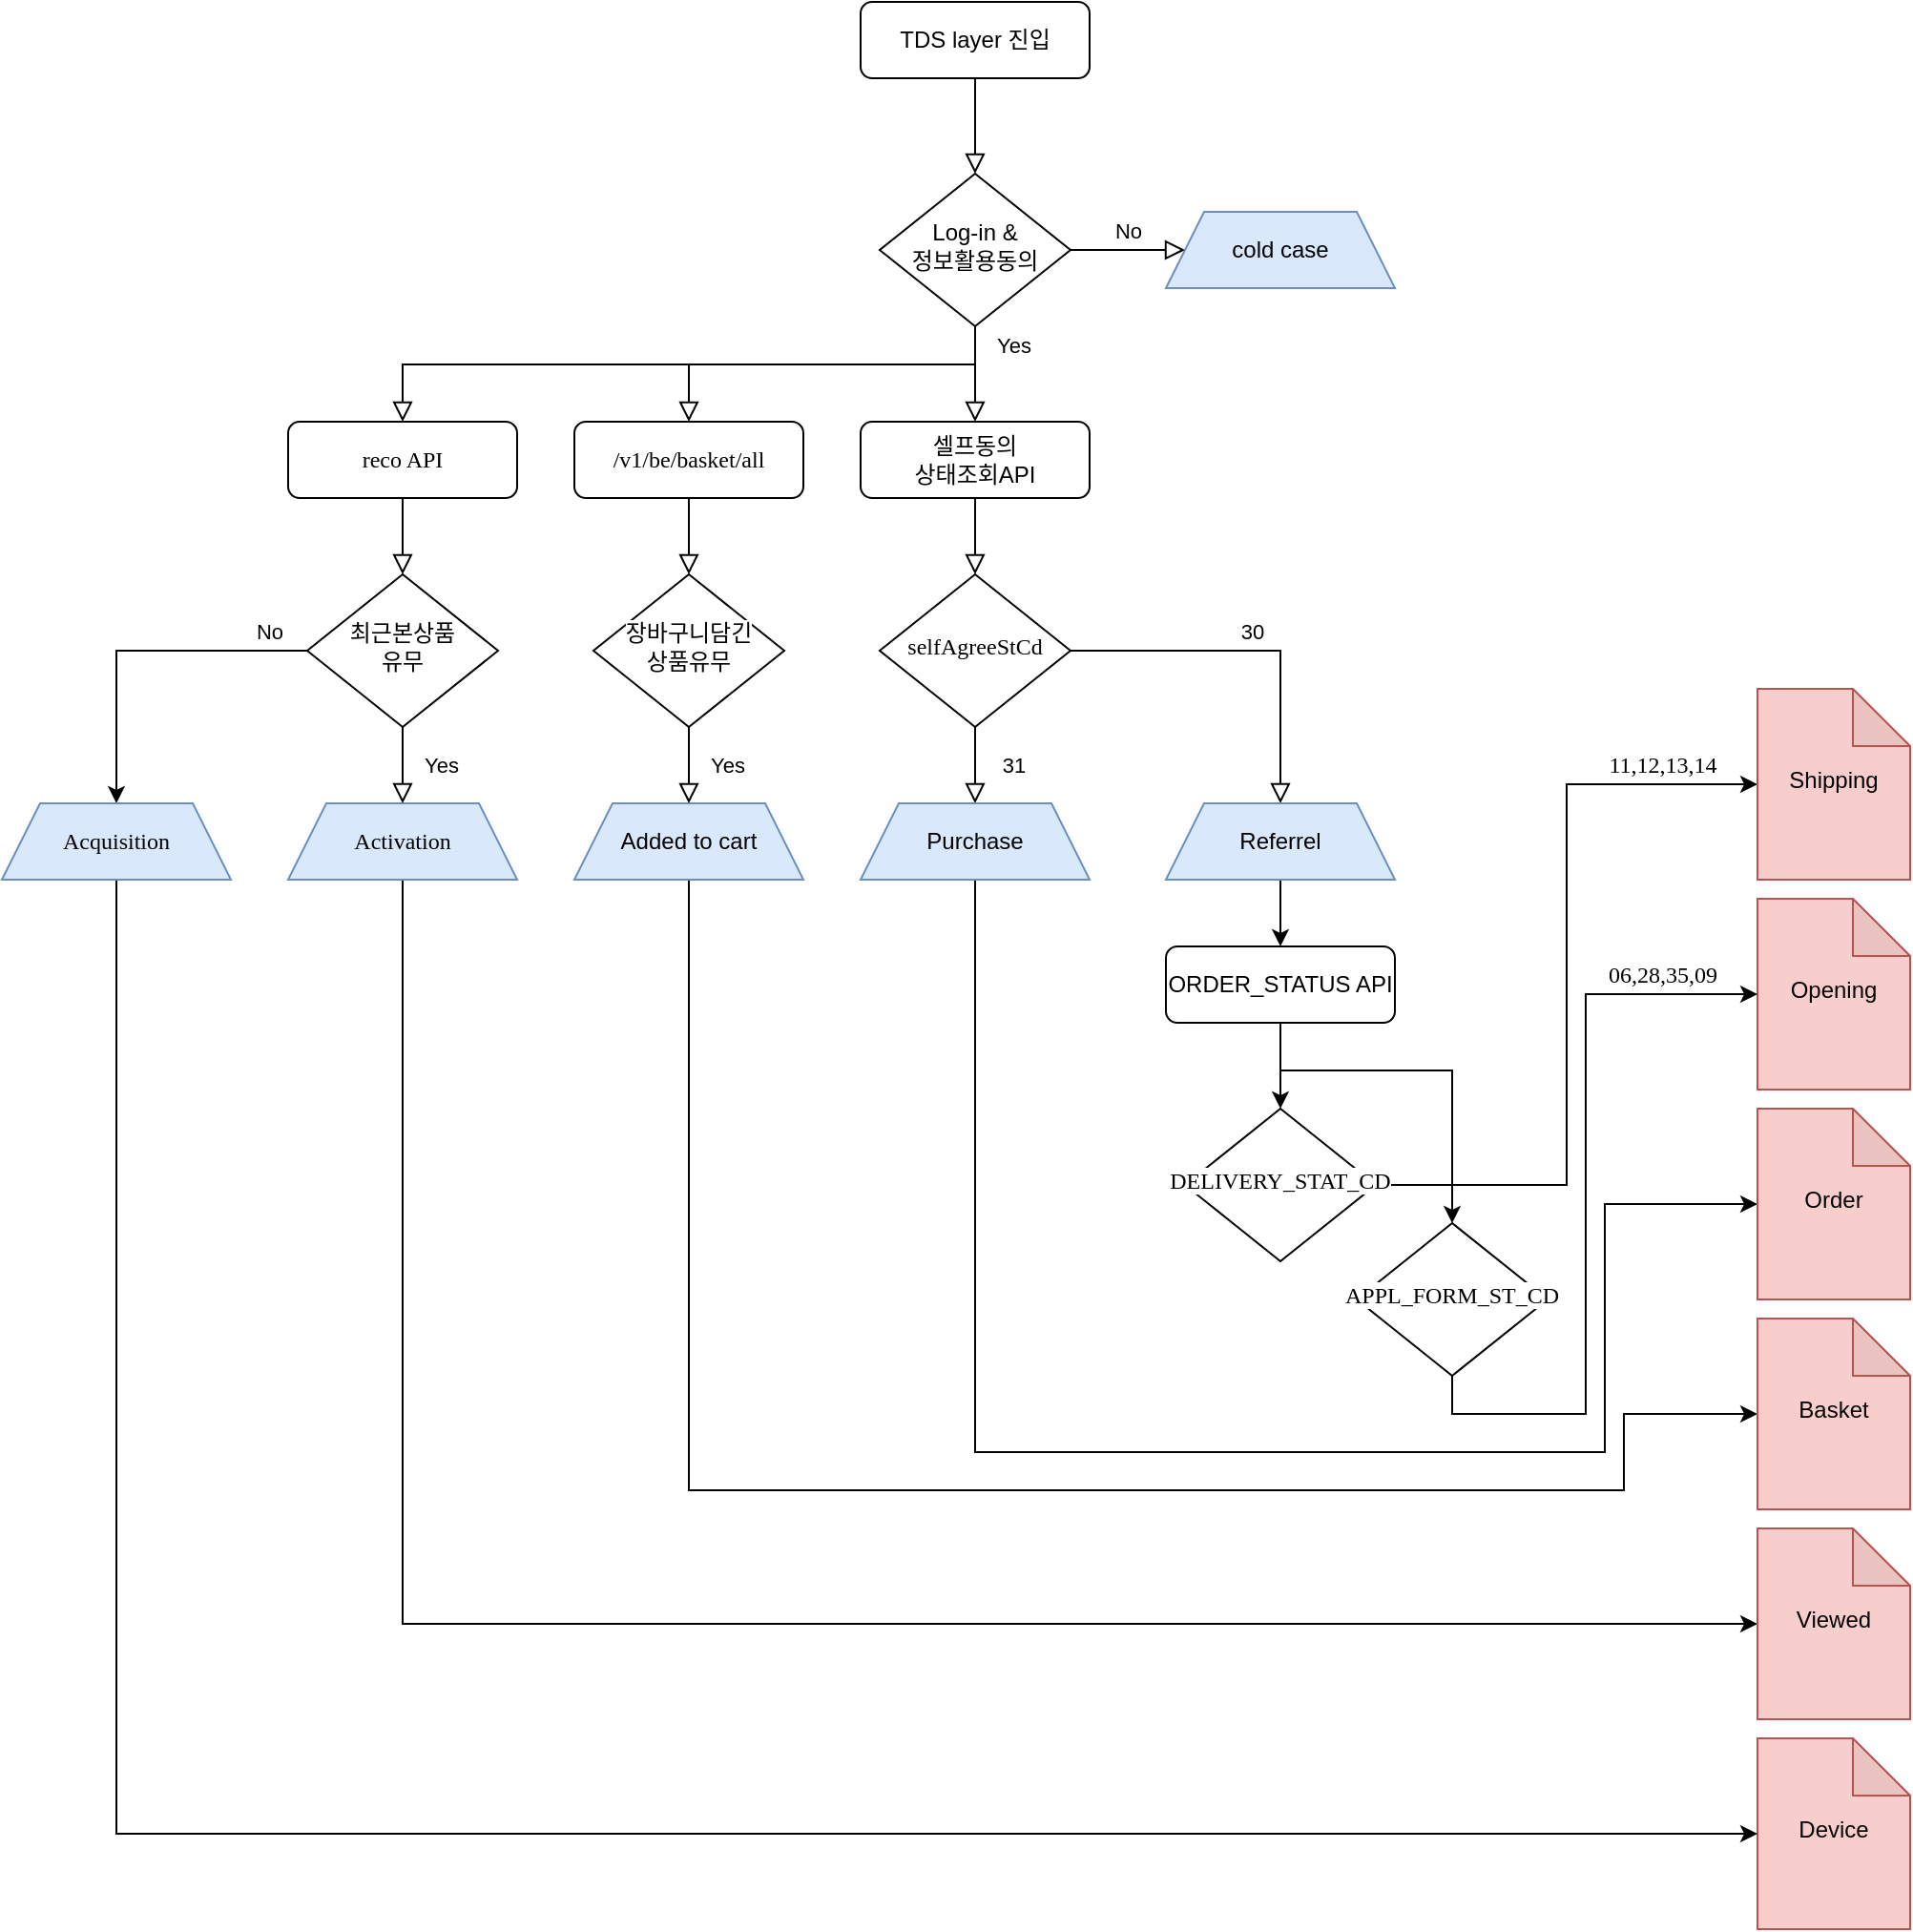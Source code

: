 <mxfile version="14.5.6" type="github">
  <diagram id="C5RBs43oDa-KdzZeNtuy" name="Page-1">
    <mxGraphModel dx="1673" dy="896" grid="1" gridSize="10" guides="1" tooltips="1" connect="1" arrows="1" fold="1" page="1" pageScale="1" pageWidth="827" pageHeight="1169" math="0" shadow="0">
      <root>
        <mxCell id="WIyWlLk6GJQsqaUBKTNV-0" />
        <mxCell id="WIyWlLk6GJQsqaUBKTNV-1" parent="WIyWlLk6GJQsqaUBKTNV-0" />
        <mxCell id="WIyWlLk6GJQsqaUBKTNV-2" value="" style="rounded=0;html=1;jettySize=auto;orthogonalLoop=1;fontSize=11;endArrow=block;endFill=0;endSize=8;strokeWidth=1;shadow=0;labelBackgroundColor=none;edgeStyle=orthogonalEdgeStyle;" parent="WIyWlLk6GJQsqaUBKTNV-1" source="WIyWlLk6GJQsqaUBKTNV-3" target="WIyWlLk6GJQsqaUBKTNV-6" edge="1">
          <mxGeometry relative="1" as="geometry" />
        </mxCell>
        <mxCell id="WIyWlLk6GJQsqaUBKTNV-3" value="TDS layer 진입" style="rounded=1;whiteSpace=wrap;html=1;fontSize=12;glass=0;strokeWidth=1;shadow=0;" parent="WIyWlLk6GJQsqaUBKTNV-1" vertex="1">
          <mxGeometry x="460" y="90" width="120" height="40" as="geometry" />
        </mxCell>
        <mxCell id="WIyWlLk6GJQsqaUBKTNV-4" value="Yes" style="rounded=0;html=1;jettySize=auto;orthogonalLoop=1;fontSize=11;endArrow=block;endFill=0;endSize=8;strokeWidth=1;shadow=0;labelBackgroundColor=none;edgeStyle=orthogonalEdgeStyle;entryX=0.5;entryY=0;entryDx=0;entryDy=0;" parent="WIyWlLk6GJQsqaUBKTNV-1" source="WIyWlLk6GJQsqaUBKTNV-6" target="WIyWlLk6GJQsqaUBKTNV-12" edge="1">
          <mxGeometry x="-0.6" y="20" relative="1" as="geometry">
            <mxPoint as="offset" />
            <mxPoint x="520" y="300" as="targetPoint" />
          </mxGeometry>
        </mxCell>
        <mxCell id="WIyWlLk6GJQsqaUBKTNV-5" value="No" style="edgeStyle=orthogonalEdgeStyle;rounded=0;html=1;jettySize=auto;orthogonalLoop=1;fontSize=11;endArrow=block;endFill=0;endSize=8;strokeWidth=1;shadow=0;labelBackgroundColor=none;" parent="WIyWlLk6GJQsqaUBKTNV-1" source="WIyWlLk6GJQsqaUBKTNV-6" target="WIyWlLk6GJQsqaUBKTNV-7" edge="1">
          <mxGeometry y="10" relative="1" as="geometry">
            <mxPoint as="offset" />
          </mxGeometry>
        </mxCell>
        <mxCell id="WIyWlLk6GJQsqaUBKTNV-6" value="Log-in &amp;amp;&lt;br&gt;정보활용동의" style="rhombus;whiteSpace=wrap;html=1;shadow=0;fontFamily=Helvetica;fontSize=12;align=center;strokeWidth=1;spacing=6;spacingTop=-4;" parent="WIyWlLk6GJQsqaUBKTNV-1" vertex="1">
          <mxGeometry x="470" y="180" width="100" height="80" as="geometry" />
        </mxCell>
        <mxCell id="WIyWlLk6GJQsqaUBKTNV-7" value="cold case" style="shape=trapezoid;perimeter=trapezoidPerimeter;whiteSpace=wrap;html=1;fixedSize=1;labelBackgroundColor=none;fillColor=#dae8fc;strokeColor=#6c8ebf;" parent="WIyWlLk6GJQsqaUBKTNV-1" vertex="1">
          <mxGeometry x="620" y="200" width="120" height="40" as="geometry" />
        </mxCell>
        <mxCell id="WIyWlLk6GJQsqaUBKTNV-12" value="셀프동의&lt;br&gt;상태조회API" style="rounded=1;whiteSpace=wrap;html=1;fontSize=12;glass=0;strokeWidth=1;shadow=0;" parent="WIyWlLk6GJQsqaUBKTNV-1" vertex="1">
          <mxGeometry x="460" y="310" width="120" height="40" as="geometry" />
        </mxCell>
        <mxCell id="VPIMMlyLNYzLdoedYfTl-0" value="&lt;span style=&quot;font-family: &amp;#34;malgun gothic&amp;#34; ; text-align: left ; background-color: rgb(255 , 255 , 255)&quot;&gt;selfAgreeStCd&lt;/span&gt;" style="rhombus;whiteSpace=wrap;html=1;shadow=0;fontFamily=Helvetica;fontSize=12;align=center;strokeWidth=1;spacing=6;spacingTop=-4;" vertex="1" parent="WIyWlLk6GJQsqaUBKTNV-1">
          <mxGeometry x="470" y="390" width="100" height="80" as="geometry" />
        </mxCell>
        <mxCell id="VPIMMlyLNYzLdoedYfTl-1" value="30" style="edgeStyle=orthogonalEdgeStyle;rounded=0;html=1;jettySize=auto;orthogonalLoop=1;fontSize=11;endArrow=block;endFill=0;endSize=8;strokeWidth=1;shadow=0;labelBackgroundColor=none;exitX=1;exitY=0.5;exitDx=0;exitDy=0;entryX=0.5;entryY=0;entryDx=0;entryDy=0;" edge="1" parent="WIyWlLk6GJQsqaUBKTNV-1" source="VPIMMlyLNYzLdoedYfTl-0" target="VPIMMlyLNYzLdoedYfTl-2">
          <mxGeometry y="10" relative="1" as="geometry">
            <mxPoint as="offset" />
            <mxPoint x="580" y="253" as="sourcePoint" />
            <mxPoint x="620" y="430" as="targetPoint" />
          </mxGeometry>
        </mxCell>
        <mxCell id="VPIMMlyLNYzLdoedYfTl-38" value="" style="edgeStyle=orthogonalEdgeStyle;rounded=0;orthogonalLoop=1;jettySize=auto;html=1;labelBackgroundColor=none;" edge="1" parent="WIyWlLk6GJQsqaUBKTNV-1" source="VPIMMlyLNYzLdoedYfTl-2" target="VPIMMlyLNYzLdoedYfTl-29">
          <mxGeometry relative="1" as="geometry" />
        </mxCell>
        <mxCell id="VPIMMlyLNYzLdoedYfTl-2" value="Referrel" style="shape=trapezoid;perimeter=trapezoidPerimeter;whiteSpace=wrap;html=1;fixedSize=1;labelBackgroundColor=none;fillColor=#dae8fc;strokeColor=#6c8ebf;" vertex="1" parent="WIyWlLk6GJQsqaUBKTNV-1">
          <mxGeometry x="620" y="510" width="120" height="40" as="geometry" />
        </mxCell>
        <mxCell id="VPIMMlyLNYzLdoedYfTl-3" value="31" style="rounded=0;html=1;jettySize=auto;orthogonalLoop=1;fontSize=11;endArrow=block;endFill=0;endSize=8;strokeWidth=1;shadow=0;labelBackgroundColor=none;edgeStyle=orthogonalEdgeStyle;exitX=0.5;exitY=1;exitDx=0;exitDy=0;entryX=0.5;entryY=0;entryDx=0;entryDy=0;" edge="1" parent="WIyWlLk6GJQsqaUBKTNV-1" source="VPIMMlyLNYzLdoedYfTl-0" target="VPIMMlyLNYzLdoedYfTl-7">
          <mxGeometry y="20" relative="1" as="geometry">
            <mxPoint as="offset" />
            <mxPoint x="530" y="280" as="sourcePoint" />
            <mxPoint x="520" y="510" as="targetPoint" />
          </mxGeometry>
        </mxCell>
        <mxCell id="VPIMMlyLNYzLdoedYfTl-6" value="" style="rounded=0;html=1;jettySize=auto;orthogonalLoop=1;fontSize=11;endArrow=block;endFill=0;endSize=8;strokeWidth=1;shadow=0;labelBackgroundColor=none;edgeStyle=orthogonalEdgeStyle;exitX=0.5;exitY=1;exitDx=0;exitDy=0;entryX=0.5;entryY=0;entryDx=0;entryDy=0;" edge="1" parent="WIyWlLk6GJQsqaUBKTNV-1" source="WIyWlLk6GJQsqaUBKTNV-12" target="VPIMMlyLNYzLdoedYfTl-0">
          <mxGeometry relative="1" as="geometry">
            <mxPoint x="530" y="150" as="sourcePoint" />
            <mxPoint x="530" y="200" as="targetPoint" />
          </mxGeometry>
        </mxCell>
        <mxCell id="VPIMMlyLNYzLdoedYfTl-44" style="edgeStyle=orthogonalEdgeStyle;rounded=0;orthogonalLoop=1;jettySize=auto;html=1;labelBackgroundColor=none;entryX=0;entryY=0.5;entryDx=0;entryDy=0;entryPerimeter=0;" edge="1" parent="WIyWlLk6GJQsqaUBKTNV-1" source="VPIMMlyLNYzLdoedYfTl-7" target="VPIMMlyLNYzLdoedYfTl-43">
          <mxGeometry relative="1" as="geometry">
            <Array as="points">
              <mxPoint x="520" y="850" />
              <mxPoint x="850" y="850" />
              <mxPoint x="850" y="720" />
            </Array>
          </mxGeometry>
        </mxCell>
        <mxCell id="VPIMMlyLNYzLdoedYfTl-7" value="Purchase" style="shape=trapezoid;perimeter=trapezoidPerimeter;whiteSpace=wrap;html=1;fixedSize=1;labelBackgroundColor=none;fillColor=#dae8fc;strokeColor=#6c8ebf;" vertex="1" parent="WIyWlLk6GJQsqaUBKTNV-1">
          <mxGeometry x="460" y="510" width="120" height="40" as="geometry" />
        </mxCell>
        <mxCell id="VPIMMlyLNYzLdoedYfTl-10" value="&lt;span style=&quot;font-family: &amp;quot;malgun gothic&amp;quot;; text-align: left;&quot;&gt;/v1/be/basket/all&lt;/span&gt;" style="rounded=1;whiteSpace=wrap;html=1;fontSize=12;glass=0;strokeWidth=1;shadow=0;labelBackgroundColor=none;" vertex="1" parent="WIyWlLk6GJQsqaUBKTNV-1">
          <mxGeometry x="310" y="310" width="120" height="40" as="geometry" />
        </mxCell>
        <mxCell id="VPIMMlyLNYzLdoedYfTl-11" value="" style="rounded=0;html=1;jettySize=auto;orthogonalLoop=1;fontSize=11;endArrow=block;endFill=0;endSize=8;strokeWidth=1;shadow=0;labelBackgroundColor=none;edgeStyle=orthogonalEdgeStyle;" edge="1" parent="WIyWlLk6GJQsqaUBKTNV-1" target="VPIMMlyLNYzLdoedYfTl-10">
          <mxGeometry x="0.5" y="-10" relative="1" as="geometry">
            <mxPoint as="offset" />
            <mxPoint x="520" y="260" as="sourcePoint" />
            <mxPoint x="530" y="310" as="targetPoint" />
            <Array as="points">
              <mxPoint x="520" y="280" />
              <mxPoint x="370" y="280" />
            </Array>
          </mxGeometry>
        </mxCell>
        <mxCell id="VPIMMlyLNYzLdoedYfTl-12" value="&lt;div&gt;&lt;font face=&quot;malgun gothic&quot;&gt;&lt;span style=&quot;background-color: rgb(255 , 255 , 255)&quot;&gt;장바구니담긴&lt;/span&gt;&lt;/font&gt;&lt;/div&gt;&lt;div&gt;&lt;font face=&quot;malgun gothic&quot;&gt;&lt;span style=&quot;background-color: rgb(255 , 255 , 255)&quot;&gt;상품유무&lt;/span&gt;&lt;/font&gt;&lt;/div&gt;" style="rhombus;whiteSpace=wrap;html=1;shadow=0;fontFamily=Helvetica;fontSize=12;align=center;strokeWidth=1;spacing=6;spacingTop=-4;" vertex="1" parent="WIyWlLk6GJQsqaUBKTNV-1">
          <mxGeometry x="320" y="390" width="100" height="80" as="geometry" />
        </mxCell>
        <mxCell id="VPIMMlyLNYzLdoedYfTl-46" style="edgeStyle=orthogonalEdgeStyle;rounded=0;orthogonalLoop=1;jettySize=auto;html=1;labelBackgroundColor=none;entryX=0;entryY=0.5;entryDx=0;entryDy=0;entryPerimeter=0;" edge="1" parent="WIyWlLk6GJQsqaUBKTNV-1" source="VPIMMlyLNYzLdoedYfTl-13" target="VPIMMlyLNYzLdoedYfTl-45">
          <mxGeometry relative="1" as="geometry">
            <Array as="points">
              <mxPoint x="370" y="870" />
              <mxPoint x="860" y="870" />
              <mxPoint x="860" y="830" />
            </Array>
          </mxGeometry>
        </mxCell>
        <mxCell id="VPIMMlyLNYzLdoedYfTl-13" value="Added to cart" style="shape=trapezoid;perimeter=trapezoidPerimeter;whiteSpace=wrap;html=1;fixedSize=1;labelBackgroundColor=none;fillColor=#dae8fc;strokeColor=#6c8ebf;" vertex="1" parent="WIyWlLk6GJQsqaUBKTNV-1">
          <mxGeometry x="310" y="510" width="120" height="40" as="geometry" />
        </mxCell>
        <mxCell id="VPIMMlyLNYzLdoedYfTl-14" value="" style="rounded=0;html=1;jettySize=auto;orthogonalLoop=1;fontSize=11;endArrow=block;endFill=0;endSize=8;strokeWidth=1;shadow=0;labelBackgroundColor=none;edgeStyle=orthogonalEdgeStyle;exitX=0.5;exitY=1;exitDx=0;exitDy=0;" edge="1" parent="WIyWlLk6GJQsqaUBKTNV-1" source="VPIMMlyLNYzLdoedYfTl-10" target="VPIMMlyLNYzLdoedYfTl-12">
          <mxGeometry relative="1" as="geometry">
            <mxPoint x="530" y="360" as="sourcePoint" />
            <mxPoint x="530" y="400" as="targetPoint" />
          </mxGeometry>
        </mxCell>
        <mxCell id="VPIMMlyLNYzLdoedYfTl-15" value="Yes" style="rounded=0;html=1;jettySize=auto;orthogonalLoop=1;fontSize=11;endArrow=block;endFill=0;endSize=8;strokeWidth=1;shadow=0;labelBackgroundColor=none;edgeStyle=orthogonalEdgeStyle;exitX=0.5;exitY=1;exitDx=0;exitDy=0;entryX=0.5;entryY=0;entryDx=0;entryDy=0;" edge="1" parent="WIyWlLk6GJQsqaUBKTNV-1" source="VPIMMlyLNYzLdoedYfTl-12" target="VPIMMlyLNYzLdoedYfTl-13">
          <mxGeometry y="20" relative="1" as="geometry">
            <mxPoint x="380" y="360" as="sourcePoint" />
            <mxPoint x="380" y="400" as="targetPoint" />
            <mxPoint as="offset" />
          </mxGeometry>
        </mxCell>
        <mxCell id="VPIMMlyLNYzLdoedYfTl-16" value="&lt;span style=&quot;font-family: &amp;quot;malgun gothic&amp;quot;; text-align: left;&quot;&gt;reco API&lt;/span&gt;" style="rounded=1;whiteSpace=wrap;html=1;fontSize=12;glass=0;strokeWidth=1;shadow=0;labelBackgroundColor=none;" vertex="1" parent="WIyWlLk6GJQsqaUBKTNV-1">
          <mxGeometry x="160" y="310" width="120" height="40" as="geometry" />
        </mxCell>
        <mxCell id="VPIMMlyLNYzLdoedYfTl-56" value="No" style="edgeStyle=orthogonalEdgeStyle;rounded=0;orthogonalLoop=1;jettySize=auto;html=1;entryX=0.5;entryY=0;entryDx=0;entryDy=0;labelBackgroundColor=none;" edge="1" parent="WIyWlLk6GJQsqaUBKTNV-1" source="VPIMMlyLNYzLdoedYfTl-17" target="VPIMMlyLNYzLdoedYfTl-55">
          <mxGeometry x="-0.778" y="-10" relative="1" as="geometry">
            <mxPoint as="offset" />
          </mxGeometry>
        </mxCell>
        <mxCell id="VPIMMlyLNYzLdoedYfTl-17" value="&lt;div&gt;&lt;font face=&quot;malgun gothic&quot;&gt;&lt;span style=&quot;background-color: rgb(255 , 255 , 255)&quot;&gt;최근본상품&lt;/span&gt;&lt;/font&gt;&lt;/div&gt;&lt;div&gt;&lt;font face=&quot;malgun gothic&quot;&gt;&lt;span style=&quot;background-color: rgb(255 , 255 , 255)&quot;&gt;유무&lt;/span&gt;&lt;/font&gt;&lt;/div&gt;" style="rhombus;whiteSpace=wrap;html=1;shadow=0;fontFamily=Helvetica;fontSize=12;align=center;strokeWidth=1;spacing=6;spacingTop=-4;" vertex="1" parent="WIyWlLk6GJQsqaUBKTNV-1">
          <mxGeometry x="170" y="390" width="100" height="80" as="geometry" />
        </mxCell>
        <mxCell id="VPIMMlyLNYzLdoedYfTl-48" style="edgeStyle=orthogonalEdgeStyle;rounded=0;orthogonalLoop=1;jettySize=auto;html=1;labelBackgroundColor=none;entryX=0;entryY=0.5;entryDx=0;entryDy=0;entryPerimeter=0;" edge="1" parent="WIyWlLk6GJQsqaUBKTNV-1" source="VPIMMlyLNYzLdoedYfTl-18" target="VPIMMlyLNYzLdoedYfTl-47">
          <mxGeometry relative="1" as="geometry">
            <Array as="points">
              <mxPoint x="220" y="940" />
            </Array>
          </mxGeometry>
        </mxCell>
        <mxCell id="VPIMMlyLNYzLdoedYfTl-18" value="&lt;span style=&quot;font-family: &amp;quot;malgun gothic&amp;quot;; text-align: left;&quot;&gt;Activation&lt;/span&gt;" style="shape=trapezoid;perimeter=trapezoidPerimeter;whiteSpace=wrap;html=1;fixedSize=1;labelBackgroundColor=none;fillColor=#dae8fc;strokeColor=#6c8ebf;" vertex="1" parent="WIyWlLk6GJQsqaUBKTNV-1">
          <mxGeometry x="160" y="510" width="120" height="40" as="geometry" />
        </mxCell>
        <mxCell id="VPIMMlyLNYzLdoedYfTl-26" value="Yes" style="rounded=0;html=1;jettySize=auto;orthogonalLoop=1;fontSize=11;endArrow=block;endFill=0;endSize=8;strokeWidth=1;shadow=0;labelBackgroundColor=none;edgeStyle=orthogonalEdgeStyle;exitX=0.5;exitY=1;exitDx=0;exitDy=0;" edge="1" parent="WIyWlLk6GJQsqaUBKTNV-1" source="VPIMMlyLNYzLdoedYfTl-17" target="VPIMMlyLNYzLdoedYfTl-18">
          <mxGeometry y="20" relative="1" as="geometry">
            <mxPoint x="380" y="480" as="sourcePoint" />
            <mxPoint x="380" y="520" as="targetPoint" />
            <mxPoint as="offset" />
          </mxGeometry>
        </mxCell>
        <mxCell id="VPIMMlyLNYzLdoedYfTl-27" value="" style="rounded=0;html=1;jettySize=auto;orthogonalLoop=1;fontSize=11;endArrow=block;endFill=0;endSize=8;strokeWidth=1;shadow=0;labelBackgroundColor=none;edgeStyle=orthogonalEdgeStyle;exitX=0.5;exitY=1;exitDx=0;exitDy=0;" edge="1" parent="WIyWlLk6GJQsqaUBKTNV-1" source="VPIMMlyLNYzLdoedYfTl-16" target="VPIMMlyLNYzLdoedYfTl-17">
          <mxGeometry relative="1" as="geometry">
            <mxPoint x="380" y="360" as="sourcePoint" />
            <mxPoint x="380" y="400" as="targetPoint" />
          </mxGeometry>
        </mxCell>
        <mxCell id="VPIMMlyLNYzLdoedYfTl-28" value="" style="rounded=0;html=1;jettySize=auto;orthogonalLoop=1;fontSize=11;endArrow=block;endFill=0;endSize=8;strokeWidth=1;shadow=0;labelBackgroundColor=none;edgeStyle=orthogonalEdgeStyle;entryX=0.5;entryY=0;entryDx=0;entryDy=0;exitX=0.5;exitY=1;exitDx=0;exitDy=0;" edge="1" parent="WIyWlLk6GJQsqaUBKTNV-1" source="WIyWlLk6GJQsqaUBKTNV-6" target="VPIMMlyLNYzLdoedYfTl-16">
          <mxGeometry x="0.824" y="-10" relative="1" as="geometry">
            <mxPoint as="offset" />
            <mxPoint x="530" y="270" as="sourcePoint" />
            <mxPoint x="380" y="310" as="targetPoint" />
            <Array as="points">
              <mxPoint x="520" y="280" />
              <mxPoint x="220" y="280" />
            </Array>
          </mxGeometry>
        </mxCell>
        <mxCell id="VPIMMlyLNYzLdoedYfTl-39" value="" style="edgeStyle=orthogonalEdgeStyle;rounded=0;orthogonalLoop=1;jettySize=auto;html=1;labelBackgroundColor=none;entryX=0.5;entryY=0;entryDx=0;entryDy=0;exitX=0.5;exitY=1;exitDx=0;exitDy=0;" edge="1" parent="WIyWlLk6GJQsqaUBKTNV-1" source="VPIMMlyLNYzLdoedYfTl-29" target="VPIMMlyLNYzLdoedYfTl-31">
          <mxGeometry relative="1" as="geometry">
            <Array as="points">
              <mxPoint x="680" y="650" />
              <mxPoint x="770" y="650" />
            </Array>
          </mxGeometry>
        </mxCell>
        <mxCell id="VPIMMlyLNYzLdoedYfTl-40" value="" style="edgeStyle=orthogonalEdgeStyle;rounded=0;orthogonalLoop=1;jettySize=auto;html=1;labelBackgroundColor=none;" edge="1" parent="WIyWlLk6GJQsqaUBKTNV-1" source="VPIMMlyLNYzLdoedYfTl-29" target="VPIMMlyLNYzLdoedYfTl-30">
          <mxGeometry relative="1" as="geometry" />
        </mxCell>
        <mxCell id="VPIMMlyLNYzLdoedYfTl-29" value="ORDER_STATUS API" style="rounded=1;whiteSpace=wrap;html=1;fontSize=12;glass=0;strokeWidth=1;shadow=0;" vertex="1" parent="WIyWlLk6GJQsqaUBKTNV-1">
          <mxGeometry x="620" y="585" width="120" height="40" as="geometry" />
        </mxCell>
        <mxCell id="VPIMMlyLNYzLdoedYfTl-33" value="&#xa;&#xa;&lt;span style=&quot;color: rgb(0, 0, 0); font-family: &amp;quot;malgun gothic&amp;quot;; font-size: 12px; font-style: normal; font-weight: 400; letter-spacing: normal; text-align: left; text-indent: 0px; text-transform: none; word-spacing: 0px; display: inline; float: none;&quot;&gt;11,12,13,14&lt;/span&gt;&#xa;&#xa;" style="edgeStyle=orthogonalEdgeStyle;rounded=0;orthogonalLoop=1;jettySize=auto;html=1;labelBackgroundColor=none;entryX=0;entryY=0.5;entryDx=0;entryDy=0;entryPerimeter=0;" edge="1" parent="WIyWlLk6GJQsqaUBKTNV-1" source="VPIMMlyLNYzLdoedYfTl-30" target="VPIMMlyLNYzLdoedYfTl-32">
          <mxGeometry x="0.756" y="10" relative="1" as="geometry">
            <mxPoint as="offset" />
          </mxGeometry>
        </mxCell>
        <mxCell id="VPIMMlyLNYzLdoedYfTl-30" value="&lt;span style=&quot;font-family: &amp;#34;malgun gothic&amp;#34; ; text-align: left ; background-color: rgb(255 , 255 , 255)&quot;&gt;DELIVERY_STAT_CD&lt;/span&gt;" style="rhombus;whiteSpace=wrap;html=1;shadow=0;fontFamily=Helvetica;fontSize=12;align=center;strokeWidth=1;spacing=6;spacingTop=-4;" vertex="1" parent="WIyWlLk6GJQsqaUBKTNV-1">
          <mxGeometry x="630" y="670" width="100" height="80" as="geometry" />
        </mxCell>
        <mxCell id="VPIMMlyLNYzLdoedYfTl-31" value="&lt;span style=&quot;font-family: &amp;#34;malgun gothic&amp;#34; ; text-align: left ; background-color: rgb(255 , 255 , 255)&quot;&gt;APPL_FORM_ST_CD&lt;/span&gt;" style="rhombus;whiteSpace=wrap;html=1;shadow=0;fontFamily=Helvetica;fontSize=12;align=center;strokeWidth=1;spacing=6;spacingTop=-4;" vertex="1" parent="WIyWlLk6GJQsqaUBKTNV-1">
          <mxGeometry x="720" y="730" width="100" height="80" as="geometry" />
        </mxCell>
        <mxCell id="VPIMMlyLNYzLdoedYfTl-32" value="Shipping" style="shape=note;whiteSpace=wrap;html=1;backgroundOutline=1;darkOpacity=0.05;shadow=0;strokeWidth=1;spacing=6;spacingTop=-4;fillColor=#f8cecc;strokeColor=#b85450;" vertex="1" parent="WIyWlLk6GJQsqaUBKTNV-1">
          <mxGeometry x="930" y="450" width="80" height="100" as="geometry" />
        </mxCell>
        <mxCell id="VPIMMlyLNYzLdoedYfTl-36" value="Opening" style="shape=note;whiteSpace=wrap;html=1;backgroundOutline=1;darkOpacity=0.05;shadow=0;strokeWidth=1;spacing=6;spacingTop=-4;fillColor=#f8cecc;strokeColor=#b85450;" vertex="1" parent="WIyWlLk6GJQsqaUBKTNV-1">
          <mxGeometry x="930" y="560" width="80" height="100" as="geometry" />
        </mxCell>
        <mxCell id="VPIMMlyLNYzLdoedYfTl-37" value="&lt;span style=&quot;font-family: &amp;quot;malgun gothic&amp;quot;; font-size: 12px; text-align: left;&quot;&gt;06,28,35,09&lt;/span&gt;" style="edgeStyle=orthogonalEdgeStyle;rounded=0;orthogonalLoop=1;jettySize=auto;html=1;labelBackgroundColor=none;exitX=0.5;exitY=1;exitDx=0;exitDy=0;entryX=0;entryY=0.5;entryDx=0;entryDy=0;entryPerimeter=0;" edge="1" parent="WIyWlLk6GJQsqaUBKTNV-1" source="VPIMMlyLNYzLdoedYfTl-31" target="VPIMMlyLNYzLdoedYfTl-36">
          <mxGeometry x="0.75" y="10" relative="1" as="geometry">
            <mxPoint x="900" y="780" as="sourcePoint" />
            <mxPoint x="900" y="850" as="targetPoint" />
            <mxPoint as="offset" />
            <Array as="points">
              <mxPoint x="770" y="830" />
              <mxPoint x="840" y="830" />
              <mxPoint x="840" y="610" />
            </Array>
          </mxGeometry>
        </mxCell>
        <mxCell id="VPIMMlyLNYzLdoedYfTl-43" value="Order" style="shape=note;whiteSpace=wrap;html=1;backgroundOutline=1;darkOpacity=0.05;shadow=0;strokeWidth=1;spacing=6;spacingTop=-4;fillColor=#f8cecc;strokeColor=#b85450;" vertex="1" parent="WIyWlLk6GJQsqaUBKTNV-1">
          <mxGeometry x="930" y="670" width="80" height="100" as="geometry" />
        </mxCell>
        <mxCell id="VPIMMlyLNYzLdoedYfTl-45" value="Basket" style="shape=note;whiteSpace=wrap;html=1;backgroundOutline=1;darkOpacity=0.05;shadow=0;strokeWidth=1;spacing=6;spacingTop=-4;fillColor=#f8cecc;strokeColor=#b85450;" vertex="1" parent="WIyWlLk6GJQsqaUBKTNV-1">
          <mxGeometry x="930" y="780" width="80" height="100" as="geometry" />
        </mxCell>
        <mxCell id="VPIMMlyLNYzLdoedYfTl-47" value="Viewed" style="shape=note;whiteSpace=wrap;html=1;backgroundOutline=1;darkOpacity=0.05;shadow=0;strokeWidth=1;spacing=6;spacingTop=-4;fillColor=#f8cecc;strokeColor=#b85450;" vertex="1" parent="WIyWlLk6GJQsqaUBKTNV-1">
          <mxGeometry x="930" y="890" width="80" height="100" as="geometry" />
        </mxCell>
        <mxCell id="VPIMMlyLNYzLdoedYfTl-54" value="Device" style="shape=note;whiteSpace=wrap;html=1;backgroundOutline=1;darkOpacity=0.05;shadow=0;strokeWidth=1;spacing=6;spacingTop=-4;fillColor=#f8cecc;strokeColor=#b85450;" vertex="1" parent="WIyWlLk6GJQsqaUBKTNV-1">
          <mxGeometry x="930" y="1000" width="80" height="100" as="geometry" />
        </mxCell>
        <mxCell id="VPIMMlyLNYzLdoedYfTl-57" style="edgeStyle=orthogonalEdgeStyle;rounded=0;orthogonalLoop=1;jettySize=auto;html=1;labelBackgroundColor=none;entryX=0;entryY=0.5;entryDx=0;entryDy=0;entryPerimeter=0;" edge="1" parent="WIyWlLk6GJQsqaUBKTNV-1" source="VPIMMlyLNYzLdoedYfTl-55" target="VPIMMlyLNYzLdoedYfTl-54">
          <mxGeometry relative="1" as="geometry">
            <Array as="points">
              <mxPoint x="70" y="1050" />
            </Array>
          </mxGeometry>
        </mxCell>
        <mxCell id="VPIMMlyLNYzLdoedYfTl-55" value="&lt;span style=&quot;font-family: &amp;quot;malgun gothic&amp;quot;; text-align: left;&quot;&gt;Acquisition&lt;/span&gt;" style="shape=trapezoid;perimeter=trapezoidPerimeter;whiteSpace=wrap;html=1;fixedSize=1;labelBackgroundColor=none;fillColor=#dae8fc;strokeColor=#6c8ebf;" vertex="1" parent="WIyWlLk6GJQsqaUBKTNV-1">
          <mxGeometry x="10" y="510" width="120" height="40" as="geometry" />
        </mxCell>
      </root>
    </mxGraphModel>
  </diagram>
</mxfile>
